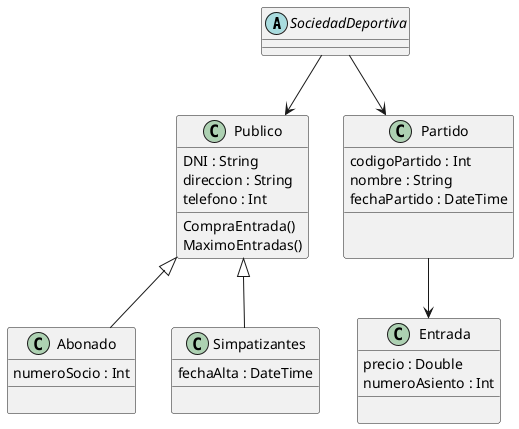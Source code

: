 @startuml

    SociedadDeportiva --> Publico
    Publico <|-- Abonado
    Publico <|-- Simpatizantes
    SociedadDeportiva --> Partido
    Partido --> Entrada



    abstract class SociedadDeportiva{

    }

    class Publico{
        DNI : String
        direccion : String
        telefono : Int
        __
        CompraEntrada()
        MaximoEntradas()
    }

    class Abonado{
        numeroSocio : Int
        __

    }

    class Simpatizantes{
        fechaAlta : DateTime
        __

    }

    class Partido{
        codigoPartido : Int
        nombre : String
        fechaPartido : DateTime
        __


    }

    class Entrada{
        precio : Double
        numeroAsiento : Int
        __
        
    }

    
@enduml